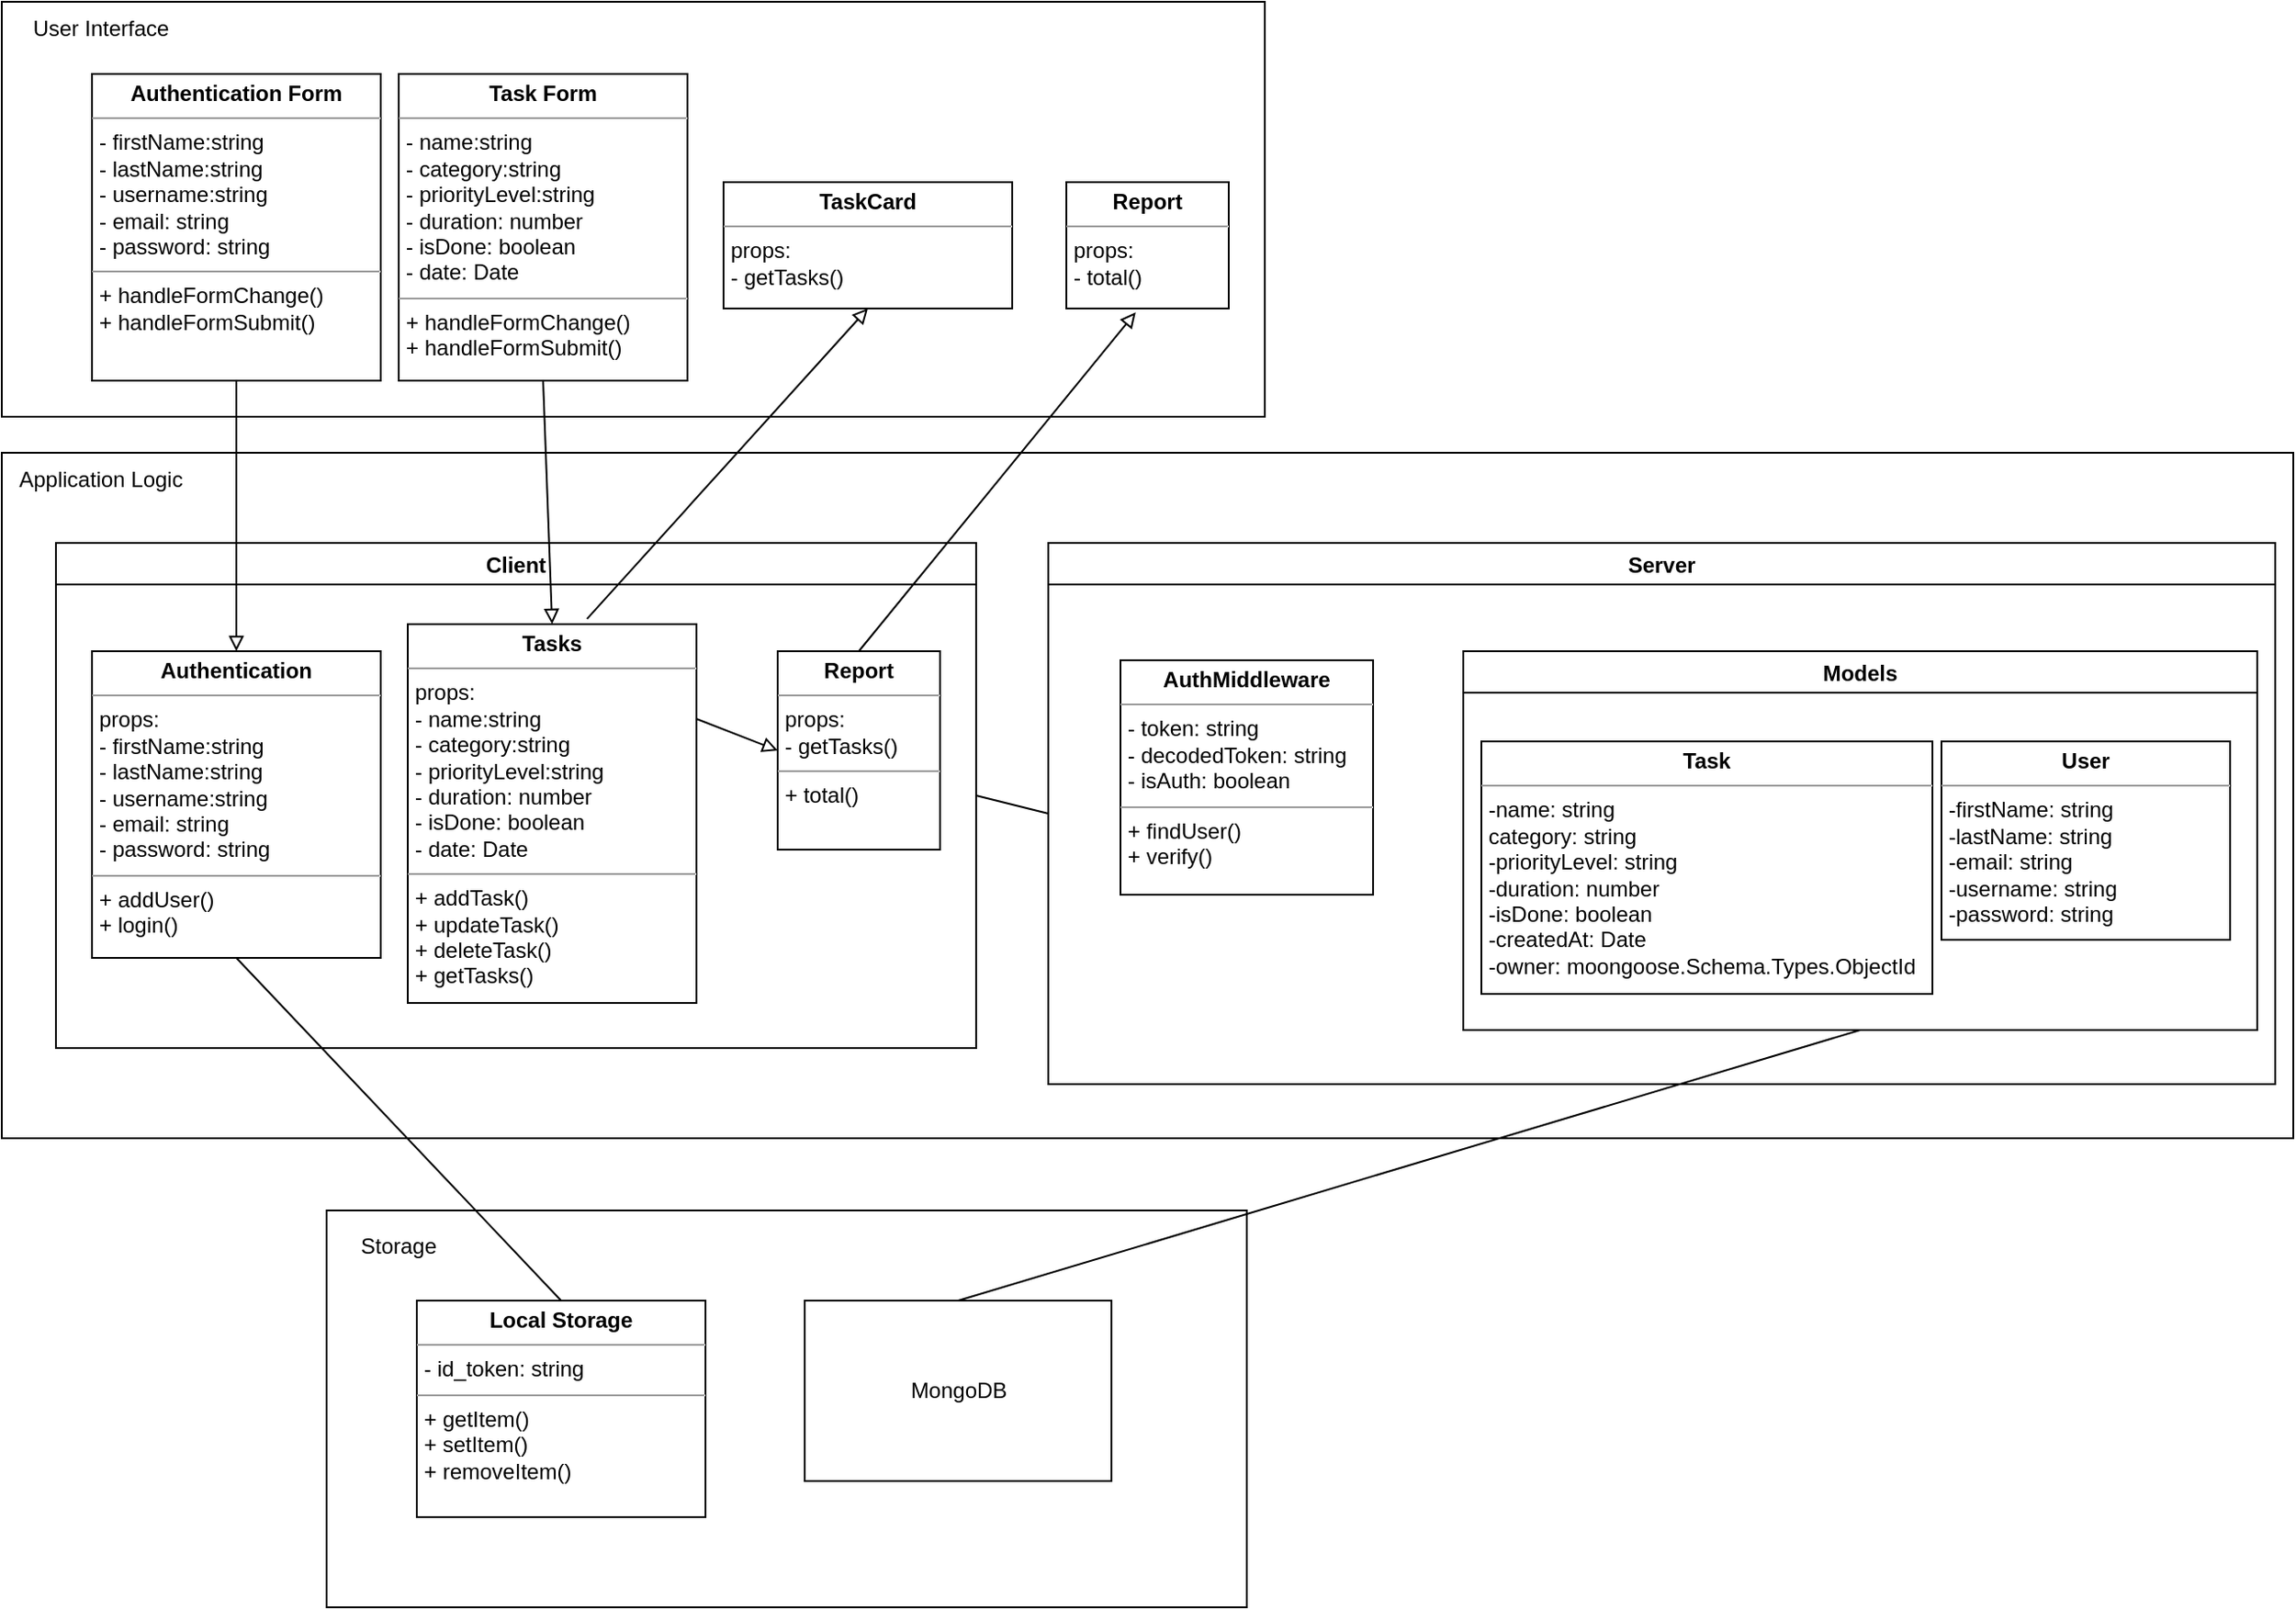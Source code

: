 <mxfile version="15.7.0" type="github">
  <diagram id="AbZ-MHWzMY-oT32ot3d4" name="Page-1">
    <mxGraphModel dx="2130" dy="1028" grid="1" gridSize="10" guides="1" tooltips="1" connect="1" arrows="1" fold="1" page="1" pageScale="1" pageWidth="850" pageHeight="1100" math="0" shadow="0">
      <root>
        <mxCell id="0" />
        <mxCell id="1" parent="0" />
        <mxCell id="zYaaLG_S5xIXGPdTdbO8-1" value="" style="rounded=0;whiteSpace=wrap;html=1;" vertex="1" parent="1">
          <mxGeometry x="220" y="790" width="510" height="220" as="geometry" />
        </mxCell>
        <mxCell id="zYaaLG_S5xIXGPdTdbO8-2" value="Storage" style="text;html=1;strokeColor=none;fillColor=none;align=center;verticalAlign=middle;whiteSpace=wrap;rounded=0;" vertex="1" parent="1">
          <mxGeometry x="230" y="795" width="60" height="30" as="geometry" />
        </mxCell>
        <mxCell id="zYaaLG_S5xIXGPdTdbO8-4" value="&lt;p style=&quot;margin: 0px ; margin-top: 4px ; text-align: center&quot;&gt;&lt;b&gt;Local Storage&lt;/b&gt;&lt;/p&gt;&lt;hr size=&quot;1&quot;&gt;&lt;p style=&quot;margin: 0px ; margin-left: 4px&quot;&gt;- id_token: string&lt;/p&gt;&lt;hr size=&quot;1&quot;&gt;&lt;p style=&quot;margin: 0px ; margin-left: 4px&quot;&gt;+ getItem()&lt;/p&gt;&lt;p style=&quot;margin: 0px ; margin-left: 4px&quot;&gt;+ setItem()&lt;/p&gt;&lt;p style=&quot;margin: 0px ; margin-left: 4px&quot;&gt;+ removeItem()&lt;/p&gt;&lt;p style=&quot;margin: 0px ; margin-left: 4px&quot;&gt;&lt;br&gt;&lt;/p&gt;" style="verticalAlign=top;align=left;overflow=fill;fontSize=12;fontFamily=Helvetica;html=1;" vertex="1" parent="1">
          <mxGeometry x="270" y="840" width="160" height="120" as="geometry" />
        </mxCell>
        <mxCell id="zYaaLG_S5xIXGPdTdbO8-10" value="" style="rounded=0;whiteSpace=wrap;html=1;" vertex="1" parent="1">
          <mxGeometry x="40" y="370" width="1270" height="380" as="geometry" />
        </mxCell>
        <mxCell id="zYaaLG_S5xIXGPdTdbO8-11" value="Application Logic" style="text;html=1;strokeColor=none;fillColor=none;align=center;verticalAlign=middle;whiteSpace=wrap;rounded=0;" vertex="1" parent="1">
          <mxGeometry x="40" y="370" width="110" height="30" as="geometry" />
        </mxCell>
        <mxCell id="zYaaLG_S5xIXGPdTdbO8-8" value="&lt;p style=&quot;margin: 0px ; margin-top: 4px ; text-align: center&quot;&gt;&lt;b&gt;User&lt;/b&gt;&lt;/p&gt;&lt;hr size=&quot;1&quot;&gt;&lt;p style=&quot;margin: 0px ; margin-left: 4px&quot;&gt;-firstName: string&lt;/p&gt;&lt;p style=&quot;margin: 0px ; margin-left: 4px&quot;&gt;-lastName: string&lt;/p&gt;&lt;p style=&quot;margin: 0px ; margin-left: 4px&quot;&gt;-email: string&lt;/p&gt;&lt;p style=&quot;margin: 0px ; margin-left: 4px&quot;&gt;-username: string&lt;/p&gt;&lt;p style=&quot;margin: 0px ; margin-left: 4px&quot;&gt;-password: string&lt;/p&gt;&lt;p style=&quot;margin: 0px ; margin-left: 4px&quot;&gt;&lt;br&gt;&lt;/p&gt;&lt;p style=&quot;margin: 0px ; margin-left: 4px&quot;&gt;&lt;br&gt;&lt;/p&gt;&lt;p style=&quot;margin: 0px ; margin-left: 4px&quot;&gt;&lt;br&gt;&lt;/p&gt;" style="verticalAlign=top;align=left;overflow=fill;fontSize=12;fontFamily=Helvetica;html=1;" vertex="1" parent="1">
          <mxGeometry x="1115" y="530" width="160" height="110" as="geometry" />
        </mxCell>
        <mxCell id="zYaaLG_S5xIXGPdTdbO8-12" value="&lt;p style=&quot;margin: 0px ; margin-top: 4px ; text-align: center&quot;&gt;&lt;b&gt;Authentication&lt;/b&gt;&lt;/p&gt;&lt;hr size=&quot;1&quot;&gt;&lt;p style=&quot;margin: 0px ; margin-left: 4px&quot;&gt;props:&lt;/p&gt;&lt;p style=&quot;margin: 0px ; margin-left: 4px&quot;&gt;- firstName:string&lt;/p&gt;&lt;p style=&quot;margin: 0px ; margin-left: 4px&quot;&gt;- lastName:string&lt;/p&gt;&lt;p style=&quot;margin: 0px ; margin-left: 4px&quot;&gt;- username:string&lt;/p&gt;&lt;p style=&quot;margin: 0px ; margin-left: 4px&quot;&gt;- email: string&lt;/p&gt;&lt;p style=&quot;margin: 0px ; margin-left: 4px&quot;&gt;- password: string&lt;/p&gt;&lt;hr size=&quot;1&quot;&gt;&lt;p style=&quot;margin: 0px ; margin-left: 4px&quot;&gt;+ addUser()&lt;/p&gt;&lt;p style=&quot;margin: 0px ; margin-left: 4px&quot;&gt;+ login()&lt;/p&gt;&lt;p style=&quot;margin: 0px ; margin-left: 4px&quot;&gt;&lt;br&gt;&lt;/p&gt;" style="verticalAlign=top;align=left;overflow=fill;fontSize=12;fontFamily=Helvetica;html=1;" vertex="1" parent="1">
          <mxGeometry x="90" y="480" width="160" height="170" as="geometry" />
        </mxCell>
        <mxCell id="zYaaLG_S5xIXGPdTdbO8-14" value="Client" style="swimlane;" vertex="1" parent="1">
          <mxGeometry x="70" y="420" width="510" height="280" as="geometry" />
        </mxCell>
        <mxCell id="zYaaLG_S5xIXGPdTdbO8-21" value="&lt;p style=&quot;margin: 0px ; margin-top: 4px ; text-align: center&quot;&gt;&lt;b&gt;Tasks&lt;/b&gt;&lt;/p&gt;&lt;hr size=&quot;1&quot;&gt;&lt;p style=&quot;margin: 0px ; margin-left: 4px&quot;&gt;&lt;span&gt;props:&lt;/span&gt;&lt;/p&gt;&lt;p style=&quot;margin: 0px ; margin-left: 4px&quot;&gt;&lt;span&gt;- name:string&lt;/span&gt;&lt;br&gt;&lt;/p&gt;&lt;p style=&quot;margin: 0px ; margin-left: 4px&quot;&gt;- category:string&lt;/p&gt;&lt;p style=&quot;margin: 0px ; margin-left: 4px&quot;&gt;- priorityLevel:string&lt;/p&gt;&lt;p style=&quot;margin: 0px ; margin-left: 4px&quot;&gt;- duration: number&lt;/p&gt;&lt;p style=&quot;margin: 0px ; margin-left: 4px&quot;&gt;- isDone: boolean&lt;/p&gt;&lt;p style=&quot;margin: 0px ; margin-left: 4px&quot;&gt;- date: Date&lt;/p&gt;&lt;hr size=&quot;1&quot;&gt;&lt;p style=&quot;margin: 0px ; margin-left: 4px&quot;&gt;+ addTask()&lt;/p&gt;&lt;p style=&quot;margin: 0px ; margin-left: 4px&quot;&gt;+ updateTask()&lt;/p&gt;&lt;p style=&quot;margin: 0px ; margin-left: 4px&quot;&gt;+ deleteTask()&lt;/p&gt;&lt;p style=&quot;margin: 0px ; margin-left: 4px&quot;&gt;+ getTasks()&lt;/p&gt;" style="verticalAlign=top;align=left;overflow=fill;fontSize=12;fontFamily=Helvetica;html=1;" vertex="1" parent="zYaaLG_S5xIXGPdTdbO8-14">
          <mxGeometry x="195" y="45" width="160" height="210" as="geometry" />
        </mxCell>
        <mxCell id="zYaaLG_S5xIXGPdTdbO8-15" value="" style="rounded=0;whiteSpace=wrap;html=1;" vertex="1" parent="1">
          <mxGeometry x="40" y="120" width="700" height="230" as="geometry" />
        </mxCell>
        <mxCell id="zYaaLG_S5xIXGPdTdbO8-16" value="User Interface" style="text;html=1;strokeColor=none;fillColor=none;align=center;verticalAlign=middle;whiteSpace=wrap;rounded=0;" vertex="1" parent="1">
          <mxGeometry x="40" y="120" width="110" height="30" as="geometry" />
        </mxCell>
        <mxCell id="zYaaLG_S5xIXGPdTdbO8-17" value="&lt;p style=&quot;margin: 0px ; margin-top: 4px ; text-align: center&quot;&gt;&lt;b&gt;Authentication Form&lt;/b&gt;&lt;/p&gt;&lt;hr size=&quot;1&quot;&gt;&lt;p style=&quot;margin: 0px ; margin-left: 4px&quot;&gt;&lt;span&gt;- firstName:string&lt;/span&gt;&lt;br&gt;&lt;/p&gt;&lt;p style=&quot;margin: 0px ; margin-left: 4px&quot;&gt;- lastName:string&lt;/p&gt;&lt;p style=&quot;margin: 0px ; margin-left: 4px&quot;&gt;- username:string&lt;/p&gt;&lt;p style=&quot;margin: 0px ; margin-left: 4px&quot;&gt;- email: string&lt;/p&gt;&lt;p style=&quot;margin: 0px ; margin-left: 4px&quot;&gt;- password: string&lt;/p&gt;&lt;hr size=&quot;1&quot;&gt;&lt;p style=&quot;margin: 0px ; margin-left: 4px&quot;&gt;+ handleFormChange()&lt;/p&gt;&lt;p style=&quot;margin: 0px ; margin-left: 4px&quot;&gt;+ handleFormSubmit()&lt;/p&gt;" style="verticalAlign=top;align=left;overflow=fill;fontSize=12;fontFamily=Helvetica;html=1;" vertex="1" parent="1">
          <mxGeometry x="90" y="160" width="160" height="170" as="geometry" />
        </mxCell>
        <mxCell id="zYaaLG_S5xIXGPdTdbO8-19" value="" style="endArrow=block;html=1;rounded=0;exitX=0.5;exitY=1;exitDx=0;exitDy=0;entryX=0.5;entryY=0;entryDx=0;entryDy=0;endFill=0;" edge="1" parent="1" source="zYaaLG_S5xIXGPdTdbO8-17" target="zYaaLG_S5xIXGPdTdbO8-12">
          <mxGeometry width="50" height="50" relative="1" as="geometry">
            <mxPoint x="530" y="360" as="sourcePoint" />
            <mxPoint x="580" y="320" as="targetPoint" />
          </mxGeometry>
        </mxCell>
        <mxCell id="zYaaLG_S5xIXGPdTdbO8-20" value="&lt;p style=&quot;margin: 0px ; margin-top: 4px ; text-align: center&quot;&gt;&lt;b&gt;Task Form&lt;/b&gt;&lt;/p&gt;&lt;hr size=&quot;1&quot;&gt;&lt;p style=&quot;margin: 0px ; margin-left: 4px&quot;&gt;&lt;span&gt;- name:string&lt;/span&gt;&lt;br&gt;&lt;/p&gt;&lt;p style=&quot;margin: 0px ; margin-left: 4px&quot;&gt;- category:string&lt;/p&gt;&lt;p style=&quot;margin: 0px ; margin-left: 4px&quot;&gt;- priorityLevel:string&lt;/p&gt;&lt;p style=&quot;margin: 0px ; margin-left: 4px&quot;&gt;- duration: number&lt;/p&gt;&lt;p style=&quot;margin: 0px ; margin-left: 4px&quot;&gt;- isDone: boolean&lt;/p&gt;&lt;p style=&quot;margin: 0px ; margin-left: 4px&quot;&gt;- date: Date&lt;/p&gt;&lt;hr size=&quot;1&quot;&gt;&lt;p style=&quot;margin: 0px ; margin-left: 4px&quot;&gt;+ handleFormChange()&lt;/p&gt;&lt;p style=&quot;margin: 0px ; margin-left: 4px&quot;&gt;+ handleFormSubmit()&lt;/p&gt;" style="verticalAlign=top;align=left;overflow=fill;fontSize=12;fontFamily=Helvetica;html=1;" vertex="1" parent="1">
          <mxGeometry x="260" y="160" width="160" height="170" as="geometry" />
        </mxCell>
        <mxCell id="zYaaLG_S5xIXGPdTdbO8-22" value="" style="endArrow=block;html=1;rounded=0;exitX=0.5;exitY=1;exitDx=0;exitDy=0;entryX=0.5;entryY=0;entryDx=0;entryDy=0;endFill=0;" edge="1" parent="1" source="zYaaLG_S5xIXGPdTdbO8-20" target="zYaaLG_S5xIXGPdTdbO8-21">
          <mxGeometry width="50" height="50" relative="1" as="geometry">
            <mxPoint x="180" y="280" as="sourcePoint" />
            <mxPoint x="180" y="490" as="targetPoint" />
          </mxGeometry>
        </mxCell>
        <mxCell id="zYaaLG_S5xIXGPdTdbO8-23" value="&lt;p style=&quot;margin: 0px ; margin-top: 4px ; text-align: center&quot;&gt;&lt;b&gt;TaskCard&lt;/b&gt;&lt;/p&gt;&lt;hr size=&quot;1&quot;&gt;&lt;p style=&quot;margin: 0px ; margin-left: 4px&quot;&gt;&lt;/p&gt;&lt;p style=&quot;margin: 0px ; margin-left: 4px&quot;&gt;props:&lt;/p&gt;&lt;p style=&quot;margin: 0px ; margin-left: 4px&quot;&gt;- getTasks()&lt;/p&gt;" style="verticalAlign=top;align=left;overflow=fill;fontSize=12;fontFamily=Helvetica;html=1;" vertex="1" parent="1">
          <mxGeometry x="440" y="220" width="160" height="70" as="geometry" />
        </mxCell>
        <mxCell id="zYaaLG_S5xIXGPdTdbO8-24" value="" style="endArrow=block;html=1;rounded=0;exitX=0.621;exitY=-0.014;exitDx=0;exitDy=0;entryX=0.5;entryY=1;entryDx=0;entryDy=0;endFill=0;exitPerimeter=0;" edge="1" parent="1" source="zYaaLG_S5xIXGPdTdbO8-21" target="zYaaLG_S5xIXGPdTdbO8-23">
          <mxGeometry width="50" height="50" relative="1" as="geometry">
            <mxPoint x="350" y="280" as="sourcePoint" />
            <mxPoint x="355" y="490" as="targetPoint" />
          </mxGeometry>
        </mxCell>
        <mxCell id="zYaaLG_S5xIXGPdTdbO8-25" value="&lt;p style=&quot;margin: 0px ; margin-top: 4px ; text-align: center&quot;&gt;&lt;b&gt;Report&lt;/b&gt;&lt;/p&gt;&lt;hr size=&quot;1&quot;&gt;&lt;p style=&quot;margin: 0px ; margin-left: 4px&quot;&gt;&lt;span&gt;props:&lt;/span&gt;&lt;/p&gt;&lt;p style=&quot;margin: 0px ; margin-left: 4px&quot;&gt;&lt;span&gt;- getTasks()&lt;br&gt;&lt;/span&gt;&lt;/p&gt;&lt;hr size=&quot;1&quot;&gt;&lt;p style=&quot;margin: 0px ; margin-left: 4px&quot;&gt;+ total()&lt;/p&gt;" style="verticalAlign=top;align=left;overflow=fill;fontSize=12;fontFamily=Helvetica;html=1;" vertex="1" parent="1">
          <mxGeometry x="470" y="480" width="90" height="110" as="geometry" />
        </mxCell>
        <mxCell id="zYaaLG_S5xIXGPdTdbO8-26" value="" style="endArrow=block;html=1;rounded=0;exitX=1;exitY=0.25;exitDx=0;exitDy=0;entryX=0;entryY=0.5;entryDx=0;entryDy=0;endFill=0;" edge="1" parent="1" source="zYaaLG_S5xIXGPdTdbO8-21" target="zYaaLG_S5xIXGPdTdbO8-25">
          <mxGeometry width="50" height="50" relative="1" as="geometry">
            <mxPoint x="374.36" y="487.06" as="sourcePoint" />
            <mxPoint x="530" y="240" as="targetPoint" />
          </mxGeometry>
        </mxCell>
        <mxCell id="zYaaLG_S5xIXGPdTdbO8-28" value="&lt;p style=&quot;margin: 0px ; margin-top: 4px ; text-align: center&quot;&gt;&lt;b&gt;Report&lt;/b&gt;&lt;/p&gt;&lt;hr size=&quot;1&quot;&gt;&lt;p style=&quot;margin: 0px ; margin-left: 4px&quot;&gt;&lt;span&gt;props:&lt;/span&gt;&lt;/p&gt;&lt;p style=&quot;margin: 0px ; margin-left: 4px&quot;&gt;&lt;span&gt;- total()&lt;br&gt;&lt;/span&gt;&lt;/p&gt;&lt;p style=&quot;margin: 0px ; margin-left: 4px&quot;&gt;&lt;br&gt;&lt;/p&gt;" style="verticalAlign=top;align=left;overflow=fill;fontSize=12;fontFamily=Helvetica;html=1;" vertex="1" parent="1">
          <mxGeometry x="630" y="220" width="90" height="70" as="geometry" />
        </mxCell>
        <mxCell id="zYaaLG_S5xIXGPdTdbO8-29" value="" style="endArrow=block;html=1;rounded=0;exitX=0.5;exitY=0;exitDx=0;exitDy=0;entryX=0.427;entryY=1.031;entryDx=0;entryDy=0;endFill=0;entryPerimeter=0;" edge="1" parent="1" source="zYaaLG_S5xIXGPdTdbO8-25" target="zYaaLG_S5xIXGPdTdbO8-28">
          <mxGeometry width="50" height="50" relative="1" as="geometry">
            <mxPoint x="435" y="647.5" as="sourcePoint" />
            <mxPoint x="480" y="545" as="targetPoint" />
          </mxGeometry>
        </mxCell>
        <mxCell id="zYaaLG_S5xIXGPdTdbO8-31" value="Server" style="swimlane;startSize=23;" vertex="1" parent="1">
          <mxGeometry x="620" y="420" width="680" height="300" as="geometry" />
        </mxCell>
        <mxCell id="zYaaLG_S5xIXGPdTdbO8-32" value="&lt;p style=&quot;margin: 0px ; margin-top: 4px ; text-align: center&quot;&gt;&lt;b&gt;AuthMiddleware&lt;/b&gt;&lt;/p&gt;&lt;hr size=&quot;1&quot;&gt;&lt;p style=&quot;margin: 0px ; margin-left: 4px&quot;&gt;- token: string&lt;/p&gt;&lt;p style=&quot;margin: 0px ; margin-left: 4px&quot;&gt;- decodedToken: string&lt;/p&gt;&lt;p style=&quot;margin: 0px ; margin-left: 4px&quot;&gt;- isAuth: boolean&lt;/p&gt;&lt;hr size=&quot;1&quot;&gt;&lt;p style=&quot;margin: 0px ; margin-left: 4px&quot;&gt;+ findUser()&lt;/p&gt;&lt;p style=&quot;margin: 0px ; margin-left: 4px&quot;&gt;+ verify()&lt;/p&gt;" style="verticalAlign=top;align=left;overflow=fill;fontSize=12;fontFamily=Helvetica;html=1;" vertex="1" parent="zYaaLG_S5xIXGPdTdbO8-31">
          <mxGeometry x="40" y="65" width="140" height="130" as="geometry" />
        </mxCell>
        <mxCell id="zYaaLG_S5xIXGPdTdbO8-33" value="Models" style="swimlane;" vertex="1" parent="1">
          <mxGeometry x="850" y="480" width="440" height="210" as="geometry" />
        </mxCell>
        <mxCell id="zYaaLG_S5xIXGPdTdbO8-9" value="&lt;p style=&quot;margin: 0px ; margin-top: 4px ; text-align: center&quot;&gt;&lt;b&gt;Task&lt;/b&gt;&lt;/p&gt;&lt;hr size=&quot;1&quot;&gt;&lt;p style=&quot;margin: 0px ; margin-left: 4px&quot;&gt;-name: string&lt;/p&gt;&lt;p style=&quot;margin: 0px ; margin-left: 4px&quot;&gt;category: string&lt;/p&gt;&lt;p style=&quot;margin: 0px ; margin-left: 4px&quot;&gt;-priorityLevel: string&lt;/p&gt;&lt;p style=&quot;margin: 0px ; margin-left: 4px&quot;&gt;-duration: number&lt;/p&gt;&lt;p style=&quot;margin: 0px ; margin-left: 4px&quot;&gt;-isDone: boolean&lt;/p&gt;&lt;p style=&quot;margin: 0px ; margin-left: 4px&quot;&gt;-createdAt: Date&lt;/p&gt;&lt;p style=&quot;margin: 0px ; margin-left: 4px&quot;&gt;-owner: moongoose.Schema.Types.ObjectId&lt;/p&gt;&lt;p style=&quot;margin: 0px ; margin-left: 4px&quot;&gt;&lt;br&gt;&lt;/p&gt;&lt;p style=&quot;margin: 0px ; margin-left: 4px&quot;&gt;&lt;br&gt;&lt;/p&gt;&lt;p style=&quot;margin: 0px ; margin-left: 4px&quot;&gt;&lt;br&gt;&lt;/p&gt;" style="verticalAlign=top;align=left;overflow=fill;fontSize=12;fontFamily=Helvetica;html=1;" vertex="1" parent="zYaaLG_S5xIXGPdTdbO8-33">
          <mxGeometry x="10" y="50" width="250" height="140" as="geometry" />
        </mxCell>
        <mxCell id="zYaaLG_S5xIXGPdTdbO8-36" value="MongoDB" style="html=1;" vertex="1" parent="1">
          <mxGeometry x="485" y="840" width="170" height="100" as="geometry" />
        </mxCell>
        <mxCell id="zYaaLG_S5xIXGPdTdbO8-40" value="" style="endArrow=none;html=1;rounded=0;exitX=1;exitY=0.5;exitDx=0;exitDy=0;entryX=0;entryY=0.5;entryDx=0;entryDy=0;" edge="1" parent="1" source="zYaaLG_S5xIXGPdTdbO8-14" target="zYaaLG_S5xIXGPdTdbO8-31">
          <mxGeometry width="50" height="50" relative="1" as="geometry">
            <mxPoint x="180" y="720" as="sourcePoint" />
            <mxPoint x="630" y="560" as="targetPoint" />
          </mxGeometry>
        </mxCell>
        <mxCell id="zYaaLG_S5xIXGPdTdbO8-41" value="" style="endArrow=none;html=1;rounded=0;entryX=0.5;entryY=0;entryDx=0;entryDy=0;exitX=0.5;exitY=1;exitDx=0;exitDy=0;" edge="1" parent="1" source="zYaaLG_S5xIXGPdTdbO8-12" target="zYaaLG_S5xIXGPdTdbO8-4">
          <mxGeometry width="50" height="50" relative="1" as="geometry">
            <mxPoint x="590" y="570" as="sourcePoint" />
            <mxPoint x="630" y="580" as="targetPoint" />
          </mxGeometry>
        </mxCell>
        <mxCell id="zYaaLG_S5xIXGPdTdbO8-42" value="" style="endArrow=none;html=1;rounded=0;entryX=0.5;entryY=0;entryDx=0;entryDy=0;exitX=0.5;exitY=1;exitDx=0;exitDy=0;" edge="1" parent="1" source="zYaaLG_S5xIXGPdTdbO8-33" target="zYaaLG_S5xIXGPdTdbO8-36">
          <mxGeometry width="50" height="50" relative="1" as="geometry">
            <mxPoint x="180" y="660" as="sourcePoint" />
            <mxPoint x="180" y="890" as="targetPoint" />
          </mxGeometry>
        </mxCell>
      </root>
    </mxGraphModel>
  </diagram>
</mxfile>
